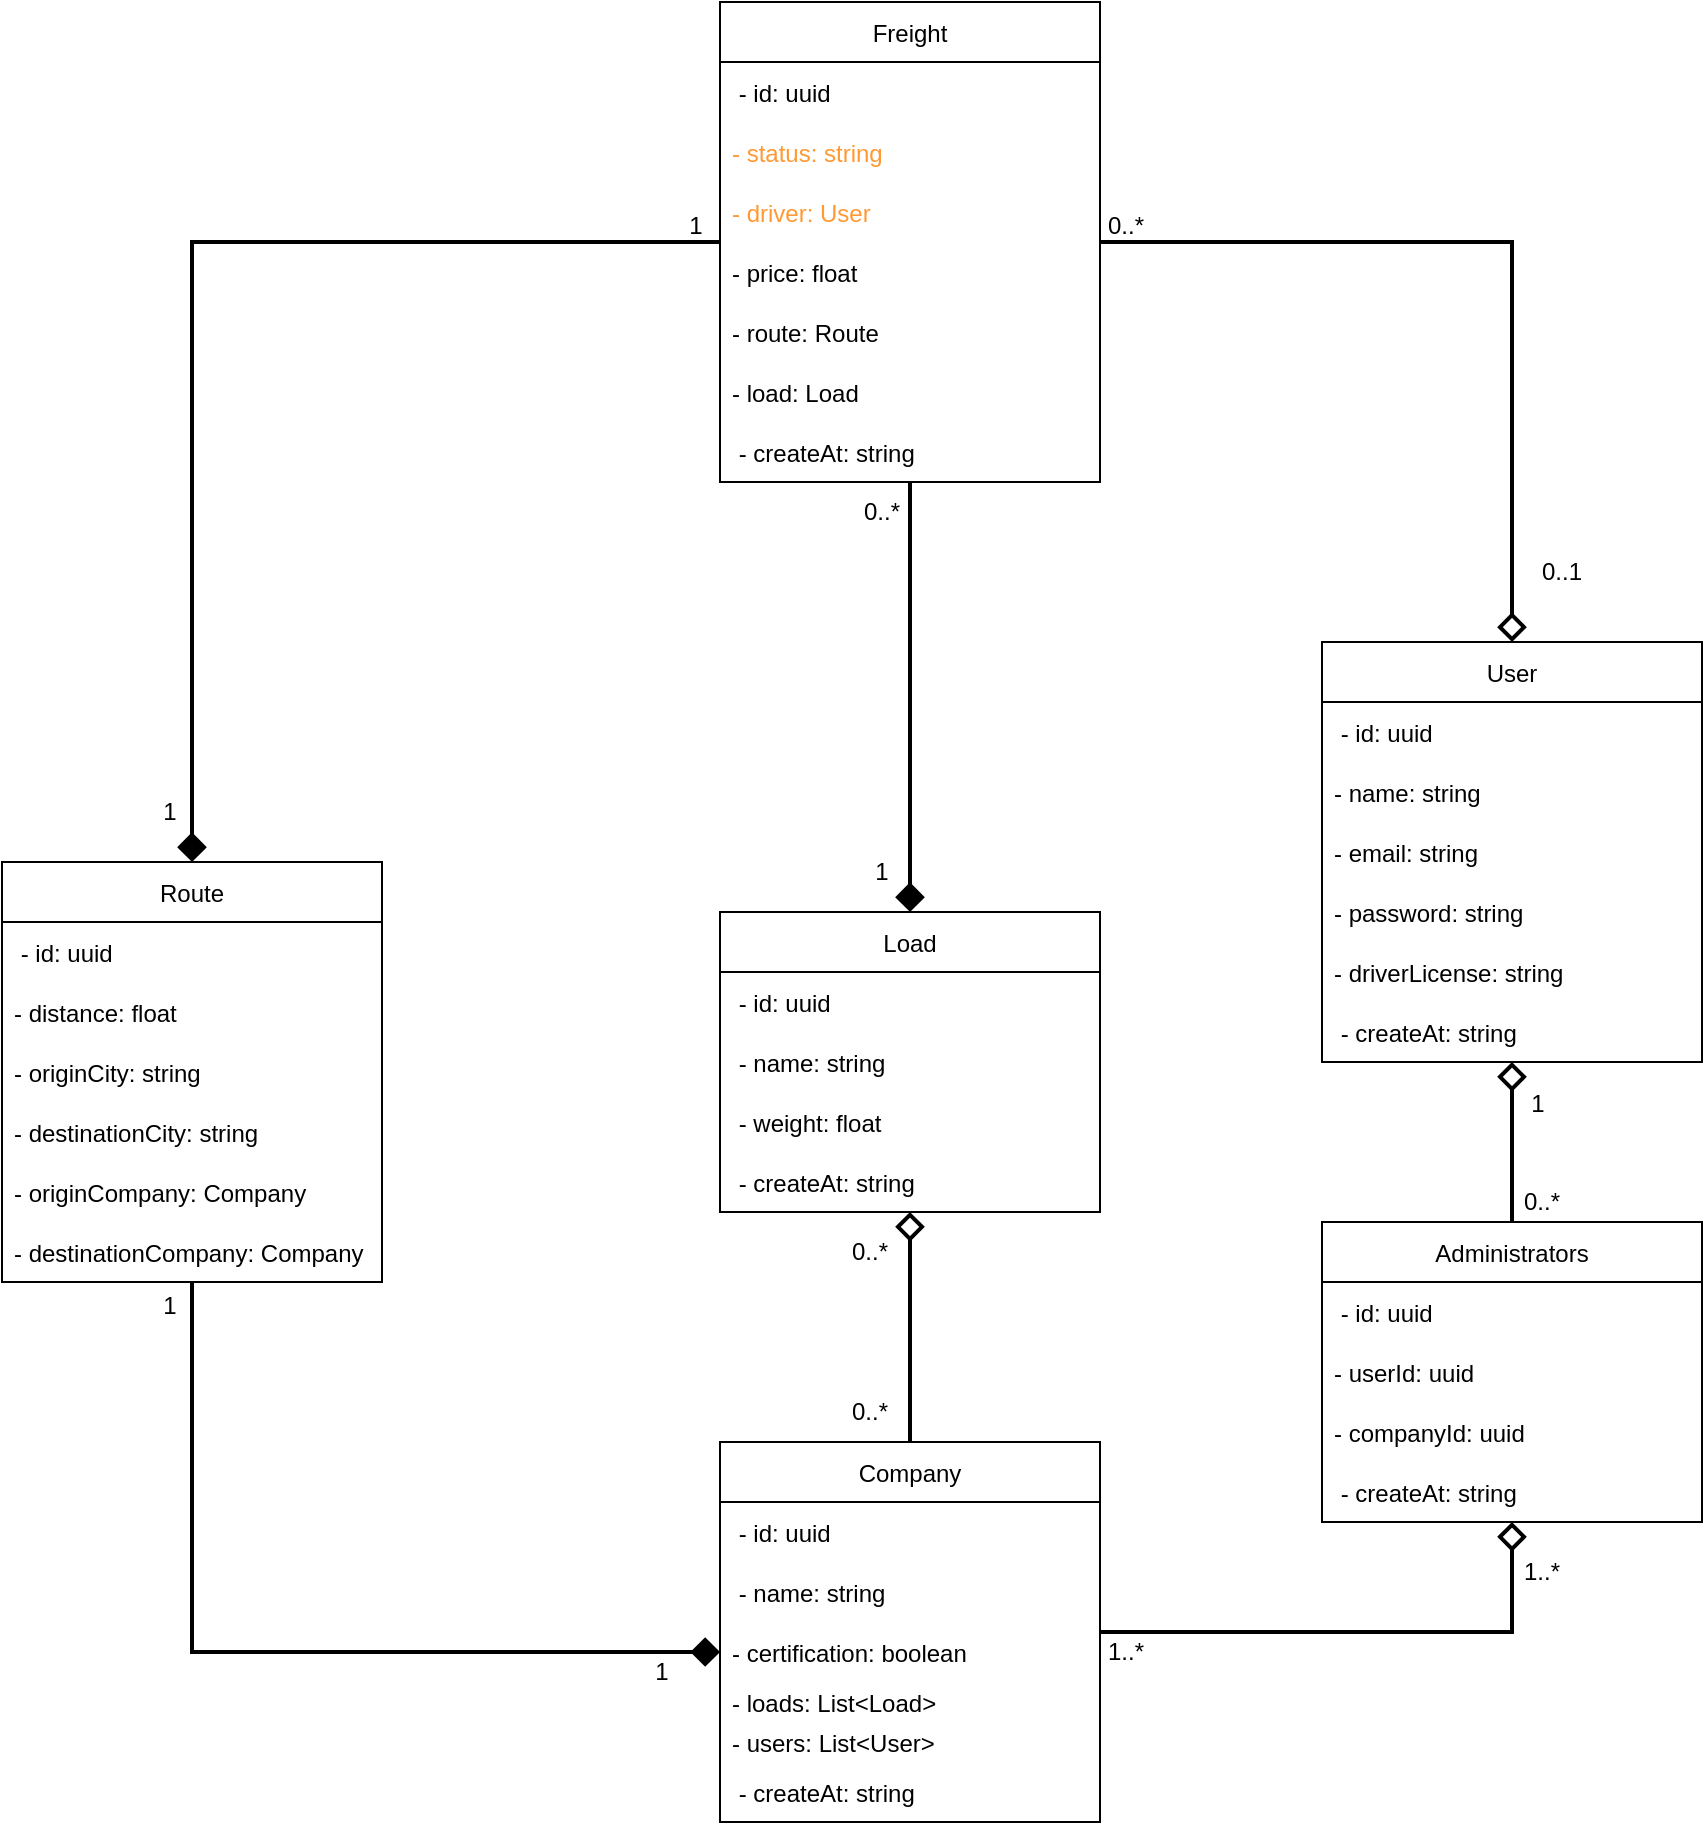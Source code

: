 <mxfile version="20.6.0" type="github" pages="2">
  <diagram id="M3pcUj_e8ZGcJJ1h0OU3" name="Diagrama de Clase">
    <mxGraphModel dx="1240" dy="1832" grid="1" gridSize="10" guides="1" tooltips="1" connect="1" arrows="1" fold="1" page="1" pageScale="1" pageWidth="827" pageHeight="1169" math="0" shadow="0">
      <root>
        <mxCell id="0" />
        <mxCell id="1" parent="0" />
        <mxCell id="J7uX0ePKhyvy9Pcrh8j1-12" style="edgeStyle=orthogonalEdgeStyle;rounded=0;orthogonalLoop=1;jettySize=auto;html=1;strokeWidth=2;fontColor=#FF9933;endArrow=diamond;endFill=0;endSize=10;" edge="1" parent="1" source="F2yfCua-x1HgIKLivBN5-6" target="F2yfCua-x1HgIKLivBN5-24">
          <mxGeometry relative="1" as="geometry" />
        </mxCell>
        <mxCell id="J7uX0ePKhyvy9Pcrh8j1-17" style="edgeStyle=orthogonalEdgeStyle;rounded=0;orthogonalLoop=1;jettySize=auto;html=1;strokeWidth=2;fontColor=#FF9933;endArrow=diamond;endFill=0;endSize=10;" edge="1" parent="1" source="F2yfCua-x1HgIKLivBN5-6" target="J7uX0ePKhyvy9Pcrh8j1-24">
          <mxGeometry relative="1" as="geometry">
            <Array as="points">
              <mxPoint x="1085" y="555" />
            </Array>
          </mxGeometry>
        </mxCell>
        <mxCell id="F2yfCua-x1HgIKLivBN5-6" value="Company" style="swimlane;fontStyle=0;childLayout=stackLayout;horizontal=1;startSize=30;horizontalStack=0;resizeParent=1;resizeParentMax=0;resizeLast=0;collapsible=1;marginBottom=0;" parent="1" vertex="1">
          <mxGeometry x="689" y="460" width="190" height="190" as="geometry" />
        </mxCell>
        <mxCell id="F2yfCua-x1HgIKLivBN5-7" value=" - id: uuid" style="text;strokeColor=none;fillColor=none;align=left;verticalAlign=middle;spacingLeft=4;spacingRight=4;overflow=hidden;points=[[0,0.5],[1,0.5]];portConstraint=eastwest;rotatable=0;" parent="F2yfCua-x1HgIKLivBN5-6" vertex="1">
          <mxGeometry y="30" width="190" height="30" as="geometry" />
        </mxCell>
        <mxCell id="ld96d70Gmt-_mfUiLXAM-1" value=" - name: string" style="text;strokeColor=none;fillColor=none;align=left;verticalAlign=middle;spacingLeft=4;spacingRight=4;overflow=hidden;points=[[0,0.5],[1,0.5]];portConstraint=eastwest;rotatable=0;" parent="F2yfCua-x1HgIKLivBN5-6" vertex="1">
          <mxGeometry y="60" width="190" height="30" as="geometry" />
        </mxCell>
        <mxCell id="F2yfCua-x1HgIKLivBN5-8" value="- certification: boolean" style="text;strokeColor=none;fillColor=none;align=left;verticalAlign=middle;spacingLeft=4;spacingRight=4;overflow=hidden;points=[[0,0.5],[1,0.5]];portConstraint=eastwest;rotatable=0;" parent="F2yfCua-x1HgIKLivBN5-6" vertex="1">
          <mxGeometry y="90" width="190" height="30" as="geometry" />
        </mxCell>
        <mxCell id="ld96d70Gmt-_mfUiLXAM-87" value="- loads: List&lt;Load&gt;" style="text;strokeColor=none;fillColor=none;align=left;verticalAlign=middle;spacingLeft=4;spacingRight=4;overflow=hidden;points=[[0,0.5],[1,0.5]];portConstraint=eastwest;rotatable=0;" parent="F2yfCua-x1HgIKLivBN5-6" vertex="1">
          <mxGeometry y="120" width="190" height="20" as="geometry" />
        </mxCell>
        <mxCell id="J7uX0ePKhyvy9Pcrh8j1-10" value="- users: List&lt;User&gt;" style="text;strokeColor=none;fillColor=none;align=left;verticalAlign=middle;spacingLeft=4;spacingRight=4;overflow=hidden;points=[[0,0.5],[1,0.5]];portConstraint=eastwest;rotatable=0;" vertex="1" parent="F2yfCua-x1HgIKLivBN5-6">
          <mxGeometry y="140" width="190" height="20" as="geometry" />
        </mxCell>
        <mxCell id="pTG3mIIrtEYWrlTueh43-6" value=" - createAt: string" style="text;strokeColor=none;fillColor=none;align=left;verticalAlign=middle;spacingLeft=4;spacingRight=4;overflow=hidden;points=[[0,0.5],[1,0.5]];portConstraint=eastwest;rotatable=0;" parent="F2yfCua-x1HgIKLivBN5-6" vertex="1">
          <mxGeometry y="160" width="190" height="30" as="geometry" />
        </mxCell>
        <mxCell id="F2yfCua-x1HgIKLivBN5-24" value="Load" style="swimlane;fontStyle=0;childLayout=stackLayout;horizontal=1;startSize=30;horizontalStack=0;resizeParent=1;resizeParentMax=0;resizeLast=0;collapsible=1;marginBottom=0;" parent="1" vertex="1">
          <mxGeometry x="689" y="195" width="190" height="150" as="geometry" />
        </mxCell>
        <mxCell id="ld96d70Gmt-_mfUiLXAM-4" value=" - id: uuid" style="text;strokeColor=none;fillColor=none;align=left;verticalAlign=middle;spacingLeft=4;spacingRight=4;overflow=hidden;points=[[0,0.5],[1,0.5]];portConstraint=eastwest;rotatable=0;" parent="F2yfCua-x1HgIKLivBN5-24" vertex="1">
          <mxGeometry y="30" width="190" height="30" as="geometry" />
        </mxCell>
        <mxCell id="F2yfCua-x1HgIKLivBN5-72" value=" - name: string" style="text;strokeColor=none;fillColor=none;align=left;verticalAlign=middle;spacingLeft=4;spacingRight=4;overflow=hidden;points=[[0,0.5],[1,0.5]];portConstraint=eastwest;rotatable=0;" parent="F2yfCua-x1HgIKLivBN5-24" vertex="1">
          <mxGeometry y="60" width="190" height="30" as="geometry" />
        </mxCell>
        <mxCell id="SRt64cAYokg9fVg4joZT-1" value=" - weight: float" style="text;strokeColor=none;fillColor=none;align=left;verticalAlign=middle;spacingLeft=4;spacingRight=4;overflow=hidden;points=[[0,0.5],[1,0.5]];portConstraint=eastwest;rotatable=0;" parent="F2yfCua-x1HgIKLivBN5-24" vertex="1">
          <mxGeometry y="90" width="190" height="30" as="geometry" />
        </mxCell>
        <mxCell id="pTG3mIIrtEYWrlTueh43-5" value=" - createAt: string" style="text;strokeColor=none;fillColor=none;align=left;verticalAlign=middle;spacingLeft=4;spacingRight=4;overflow=hidden;points=[[0,0.5],[1,0.5]];portConstraint=eastwest;rotatable=0;" parent="F2yfCua-x1HgIKLivBN5-24" vertex="1">
          <mxGeometry y="120" width="190" height="30" as="geometry" />
        </mxCell>
        <mxCell id="J7uX0ePKhyvy9Pcrh8j1-13" style="edgeStyle=orthogonalEdgeStyle;rounded=0;orthogonalLoop=1;jettySize=auto;html=1;strokeWidth=2;fontColor=#FF9933;endArrow=diamond;endFill=1;endSize=10;" edge="1" parent="1" source="F2yfCua-x1HgIKLivBN5-39" target="F2yfCua-x1HgIKLivBN5-24">
          <mxGeometry relative="1" as="geometry" />
        </mxCell>
        <mxCell id="J7uX0ePKhyvy9Pcrh8j1-14" style="edgeStyle=orthogonalEdgeStyle;rounded=0;orthogonalLoop=1;jettySize=auto;html=1;strokeWidth=2;fontColor=#FF9933;endArrow=diamond;endFill=1;endSize=10;" edge="1" parent="1" source="F2yfCua-x1HgIKLivBN5-39" target="F2yfCua-x1HgIKLivBN5-77">
          <mxGeometry relative="1" as="geometry" />
        </mxCell>
        <mxCell id="J7uX0ePKhyvy9Pcrh8j1-16" style="edgeStyle=orthogonalEdgeStyle;rounded=0;orthogonalLoop=1;jettySize=auto;html=1;strokeWidth=2;fontColor=#FF9933;endArrow=diamond;endFill=0;endSize=10;" edge="1" parent="1" source="F2yfCua-x1HgIKLivBN5-39" target="HdKlytza_GGiQgGaJUvl-12">
          <mxGeometry relative="1" as="geometry" />
        </mxCell>
        <mxCell id="F2yfCua-x1HgIKLivBN5-39" value="Freight" style="swimlane;fontStyle=0;childLayout=stackLayout;horizontal=1;startSize=30;horizontalStack=0;resizeParent=1;resizeParentMax=0;resizeLast=0;collapsible=1;marginBottom=0;" parent="1" vertex="1">
          <mxGeometry x="689" y="-260" width="190" height="240" as="geometry" />
        </mxCell>
        <mxCell id="ld96d70Gmt-_mfUiLXAM-5" value=" - id: uuid" style="text;strokeColor=none;fillColor=none;align=left;verticalAlign=middle;spacingLeft=4;spacingRight=4;overflow=hidden;points=[[0,0.5],[1,0.5]];portConstraint=eastwest;rotatable=0;" parent="F2yfCua-x1HgIKLivBN5-39" vertex="1">
          <mxGeometry y="30" width="190" height="30" as="geometry" />
        </mxCell>
        <mxCell id="HdKlytza_GGiQgGaJUvl-10" value="- status: string" style="text;strokeColor=none;fillColor=none;align=left;verticalAlign=middle;spacingLeft=4;spacingRight=4;overflow=hidden;points=[[0,0.5],[1,0.5]];portConstraint=eastwest;rotatable=0;labelBackgroundColor=none;fontColor=#FF9933;" parent="F2yfCua-x1HgIKLivBN5-39" vertex="1">
          <mxGeometry y="60" width="190" height="30" as="geometry" />
        </mxCell>
        <mxCell id="HdKlytza_GGiQgGaJUvl-15" value="- driver: User" style="text;strokeColor=none;fillColor=none;align=left;verticalAlign=middle;spacingLeft=4;spacingRight=4;overflow=hidden;points=[[0,0.5],[1,0.5]];portConstraint=eastwest;rotatable=0;fontColor=#FF9933;" parent="F2yfCua-x1HgIKLivBN5-39" vertex="1">
          <mxGeometry y="90" width="190" height="30" as="geometry" />
        </mxCell>
        <mxCell id="HdKlytza_GGiQgGaJUvl-16" value="- price: float" style="text;strokeColor=none;fillColor=none;align=left;verticalAlign=middle;spacingLeft=4;spacingRight=4;overflow=hidden;points=[[0,0.5],[1,0.5]];portConstraint=eastwest;rotatable=0;" parent="F2yfCua-x1HgIKLivBN5-39" vertex="1">
          <mxGeometry y="120" width="190" height="30" as="geometry" />
        </mxCell>
        <mxCell id="F2yfCua-x1HgIKLivBN5-60" value="- route: Route" style="text;strokeColor=none;fillColor=none;align=left;verticalAlign=middle;spacingLeft=4;spacingRight=4;overflow=hidden;points=[[0,0.5],[1,0.5]];portConstraint=eastwest;rotatable=0;" parent="F2yfCua-x1HgIKLivBN5-39" vertex="1">
          <mxGeometry y="150" width="190" height="30" as="geometry" />
        </mxCell>
        <mxCell id="HdKlytza_GGiQgGaJUvl-18" value="- load: Load" style="text;strokeColor=none;fillColor=none;align=left;verticalAlign=middle;spacingLeft=4;spacingRight=4;overflow=hidden;points=[[0,0.5],[1,0.5]];portConstraint=eastwest;rotatable=0;" parent="F2yfCua-x1HgIKLivBN5-39" vertex="1">
          <mxGeometry y="180" width="190" height="30" as="geometry" />
        </mxCell>
        <mxCell id="ld96d70Gmt-_mfUiLXAM-8" value=" - createAt: string" style="text;strokeColor=none;fillColor=none;align=left;verticalAlign=middle;spacingLeft=4;spacingRight=4;overflow=hidden;points=[[0,0.5],[1,0.5]];portConstraint=eastwest;rotatable=0;" parent="F2yfCua-x1HgIKLivBN5-39" vertex="1">
          <mxGeometry y="210" width="190" height="30" as="geometry" />
        </mxCell>
        <mxCell id="J7uX0ePKhyvy9Pcrh8j1-15" style="edgeStyle=orthogonalEdgeStyle;rounded=0;orthogonalLoop=1;jettySize=auto;html=1;entryX=0;entryY=0.5;entryDx=0;entryDy=0;strokeWidth=2;fontColor=#FF9933;endArrow=diamond;endFill=1;endSize=10;" edge="1" parent="1" source="F2yfCua-x1HgIKLivBN5-77" target="F2yfCua-x1HgIKLivBN5-8">
          <mxGeometry relative="1" as="geometry" />
        </mxCell>
        <mxCell id="F2yfCua-x1HgIKLivBN5-77" value="Route" style="swimlane;fontStyle=0;childLayout=stackLayout;horizontal=1;startSize=30;horizontalStack=0;resizeParent=1;resizeParentMax=0;resizeLast=0;collapsible=1;marginBottom=0;" parent="1" vertex="1">
          <mxGeometry x="330" y="170" width="190" height="210" as="geometry" />
        </mxCell>
        <mxCell id="ld96d70Gmt-_mfUiLXAM-3" value=" - id: uuid" style="text;strokeColor=none;fillColor=none;align=left;verticalAlign=middle;spacingLeft=4;spacingRight=4;overflow=hidden;points=[[0,0.5],[1,0.5]];portConstraint=eastwest;rotatable=0;" parent="F2yfCua-x1HgIKLivBN5-77" vertex="1">
          <mxGeometry y="30" width="190" height="30" as="geometry" />
        </mxCell>
        <mxCell id="CucOphMQl8QsdvXRG6Uy-3" value="- distance: float" style="text;strokeColor=none;fillColor=none;align=left;verticalAlign=middle;spacingLeft=4;spacingRight=4;overflow=hidden;points=[[0,0.5],[1,0.5]];portConstraint=eastwest;rotatable=0;" parent="F2yfCua-x1HgIKLivBN5-77" vertex="1">
          <mxGeometry y="60" width="190" height="30" as="geometry" />
        </mxCell>
        <mxCell id="F2yfCua-x1HgIKLivBN5-79" value="- originCity: string" style="text;strokeColor=none;fillColor=none;align=left;verticalAlign=middle;spacingLeft=4;spacingRight=4;overflow=hidden;points=[[0,0.5],[1,0.5]];portConstraint=eastwest;rotatable=0;" parent="F2yfCua-x1HgIKLivBN5-77" vertex="1">
          <mxGeometry y="90" width="190" height="30" as="geometry" />
        </mxCell>
        <mxCell id="F2yfCua-x1HgIKLivBN5-80" value="- destinationCity: string" style="text;strokeColor=none;fillColor=none;align=left;verticalAlign=middle;spacingLeft=4;spacingRight=4;overflow=hidden;points=[[0,0.5],[1,0.5]];portConstraint=eastwest;rotatable=0;" parent="F2yfCua-x1HgIKLivBN5-77" vertex="1">
          <mxGeometry y="120" width="190" height="30" as="geometry" />
        </mxCell>
        <mxCell id="F2yfCua-x1HgIKLivBN5-83" value="- originCompany: Company" style="text;strokeColor=none;fillColor=none;align=left;verticalAlign=middle;spacingLeft=4;spacingRight=4;overflow=hidden;points=[[0,0.5],[1,0.5]];portConstraint=eastwest;rotatable=0;" parent="F2yfCua-x1HgIKLivBN5-77" vertex="1">
          <mxGeometry y="150" width="190" height="30" as="geometry" />
        </mxCell>
        <mxCell id="F2yfCua-x1HgIKLivBN5-84" value="- destinationCompany: Company" style="text;strokeColor=none;fillColor=none;align=left;verticalAlign=middle;spacingLeft=4;spacingRight=4;overflow=hidden;points=[[0,0.5],[1,0.5]];portConstraint=eastwest;rotatable=0;" parent="F2yfCua-x1HgIKLivBN5-77" vertex="1">
          <mxGeometry y="180" width="190" height="30" as="geometry" />
        </mxCell>
        <mxCell id="HdKlytza_GGiQgGaJUvl-12" value="User" style="swimlane;fontStyle=0;childLayout=stackLayout;horizontal=1;startSize=30;horizontalStack=0;resizeParent=1;resizeParentMax=0;resizeLast=0;collapsible=1;marginBottom=0;" parent="1" vertex="1">
          <mxGeometry x="990" y="60" width="190" height="210" as="geometry" />
        </mxCell>
        <mxCell id="ld96d70Gmt-_mfUiLXAM-6" value=" - id: uuid" style="text;strokeColor=none;fillColor=none;align=left;verticalAlign=middle;spacingLeft=4;spacingRight=4;overflow=hidden;points=[[0,0.5],[1,0.5]];portConstraint=eastwest;rotatable=0;" parent="HdKlytza_GGiQgGaJUvl-12" vertex="1">
          <mxGeometry y="30" width="190" height="30" as="geometry" />
        </mxCell>
        <mxCell id="HdKlytza_GGiQgGaJUvl-13" value="- name: string" style="text;strokeColor=none;fillColor=none;align=left;verticalAlign=middle;spacingLeft=4;spacingRight=4;overflow=hidden;points=[[0,0.5],[1,0.5]];portConstraint=eastwest;rotatable=0;" parent="HdKlytza_GGiQgGaJUvl-12" vertex="1">
          <mxGeometry y="60" width="190" height="30" as="geometry" />
        </mxCell>
        <mxCell id="pTG3mIIrtEYWrlTueh43-2" value="- email: string" style="text;strokeColor=none;fillColor=none;align=left;verticalAlign=middle;spacingLeft=4;spacingRight=4;overflow=hidden;points=[[0,0.5],[1,0.5]];portConstraint=eastwest;rotatable=0;" parent="HdKlytza_GGiQgGaJUvl-12" vertex="1">
          <mxGeometry y="90" width="190" height="30" as="geometry" />
        </mxCell>
        <mxCell id="pTG3mIIrtEYWrlTueh43-3" value="- password: string" style="text;strokeColor=none;fillColor=none;align=left;verticalAlign=middle;spacingLeft=4;spacingRight=4;overflow=hidden;points=[[0,0.5],[1,0.5]];portConstraint=eastwest;rotatable=0;" parent="HdKlytza_GGiQgGaJUvl-12" vertex="1">
          <mxGeometry y="120" width="190" height="30" as="geometry" />
        </mxCell>
        <mxCell id="pTG3mIIrtEYWrlTueh43-4" value="- driverLicense: string" style="text;strokeColor=none;fillColor=none;align=left;verticalAlign=middle;spacingLeft=4;spacingRight=4;overflow=hidden;points=[[0,0.5],[1,0.5]];portConstraint=eastwest;rotatable=0;" parent="HdKlytza_GGiQgGaJUvl-12" vertex="1">
          <mxGeometry y="150" width="190" height="30" as="geometry" />
        </mxCell>
        <mxCell id="pTG3mIIrtEYWrlTueh43-1" value=" - createAt: string" style="text;strokeColor=none;fillColor=none;align=left;verticalAlign=middle;spacingLeft=4;spacingRight=4;overflow=hidden;points=[[0,0.5],[1,0.5]];portConstraint=eastwest;rotatable=0;" parent="HdKlytza_GGiQgGaJUvl-12" vertex="1">
          <mxGeometry y="180" width="190" height="30" as="geometry" />
        </mxCell>
        <mxCell id="HdKlytza_GGiQgGaJUvl-30" value="1" style="text;html=1;strokeColor=none;fillColor=none;align=center;verticalAlign=middle;whiteSpace=wrap;rounded=0;" parent="1" vertex="1">
          <mxGeometry x="667" y="-153" width="20" height="10" as="geometry" />
        </mxCell>
        <mxCell id="HdKlytza_GGiQgGaJUvl-34" value="0..1" style="text;html=1;strokeColor=none;fillColor=none;align=center;verticalAlign=middle;whiteSpace=wrap;rounded=0;" parent="1" vertex="1">
          <mxGeometry x="1100" y="20" width="20" height="10" as="geometry" />
        </mxCell>
        <mxCell id="HdKlytza_GGiQgGaJUvl-45" value="1" style="text;html=1;strokeColor=none;fillColor=none;align=center;verticalAlign=middle;whiteSpace=wrap;rounded=0;" parent="1" vertex="1">
          <mxGeometry x="760" y="170" width="20" height="10" as="geometry" />
        </mxCell>
        <mxCell id="HdKlytza_GGiQgGaJUvl-46" value="0..*" style="text;html=1;strokeColor=none;fillColor=none;align=center;verticalAlign=middle;whiteSpace=wrap;rounded=0;" parent="1" vertex="1">
          <mxGeometry x="760" y="-10" width="20" height="10" as="geometry" />
        </mxCell>
        <mxCell id="hMBWMICOuz-v4nyTVwGk-6" value="1" style="text;html=1;strokeColor=none;fillColor=none;align=center;verticalAlign=middle;whiteSpace=wrap;rounded=0;" parent="1" vertex="1">
          <mxGeometry x="650" y="570" width="20" height="10" as="geometry" />
        </mxCell>
        <mxCell id="hMBWMICOuz-v4nyTVwGk-7" value="1" style="text;html=1;strokeColor=none;fillColor=none;align=center;verticalAlign=middle;whiteSpace=wrap;rounded=0;" parent="1" vertex="1">
          <mxGeometry x="404" y="140" width="20" height="10" as="geometry" />
        </mxCell>
        <mxCell id="hMBWMICOuz-v4nyTVwGk-12" value="0..*" style="text;html=1;strokeColor=none;fillColor=none;align=center;verticalAlign=middle;whiteSpace=wrap;rounded=0;" parent="1" vertex="1">
          <mxGeometry x="754" y="360" width="20" height="10" as="geometry" />
        </mxCell>
        <mxCell id="hMBWMICOuz-v4nyTVwGk-13" value="0..*" style="text;html=1;strokeColor=none;fillColor=none;align=center;verticalAlign=middle;whiteSpace=wrap;rounded=0;" parent="1" vertex="1">
          <mxGeometry x="754" y="440" width="20" height="10" as="geometry" />
        </mxCell>
        <mxCell id="J7uX0ePKhyvy9Pcrh8j1-18" value="1" style="text;html=1;strokeColor=none;fillColor=none;align=center;verticalAlign=middle;whiteSpace=wrap;rounded=0;" vertex="1" parent="1">
          <mxGeometry x="404" y="387" width="20" height="10" as="geometry" />
        </mxCell>
        <mxCell id="J7uX0ePKhyvy9Pcrh8j1-20" value="1..*" style="text;html=1;strokeColor=none;fillColor=none;align=center;verticalAlign=middle;whiteSpace=wrap;rounded=0;" vertex="1" parent="1">
          <mxGeometry x="882" y="560" width="20" height="10" as="geometry" />
        </mxCell>
        <mxCell id="J7uX0ePKhyvy9Pcrh8j1-21" value="0..*" style="text;html=1;strokeColor=none;fillColor=none;align=center;verticalAlign=middle;whiteSpace=wrap;rounded=0;" vertex="1" parent="1">
          <mxGeometry x="882" y="-153" width="20" height="10" as="geometry" />
        </mxCell>
        <mxCell id="J7uX0ePKhyvy9Pcrh8j1-32" style="edgeStyle=orthogonalEdgeStyle;rounded=0;orthogonalLoop=1;jettySize=auto;html=1;strokeWidth=2;fontColor=#FF9933;endArrow=diamond;endFill=0;endSize=10;" edge="1" parent="1" source="J7uX0ePKhyvy9Pcrh8j1-24" target="HdKlytza_GGiQgGaJUvl-12">
          <mxGeometry relative="1" as="geometry" />
        </mxCell>
        <mxCell id="J7uX0ePKhyvy9Pcrh8j1-24" value="Administrators" style="swimlane;fontStyle=0;childLayout=stackLayout;horizontal=1;startSize=30;horizontalStack=0;resizeParent=1;resizeParentMax=0;resizeLast=0;collapsible=1;marginBottom=0;" vertex="1" parent="1">
          <mxGeometry x="990" y="350" width="190" height="150" as="geometry" />
        </mxCell>
        <mxCell id="J7uX0ePKhyvy9Pcrh8j1-25" value=" - id: uuid" style="text;strokeColor=none;fillColor=none;align=left;verticalAlign=middle;spacingLeft=4;spacingRight=4;overflow=hidden;points=[[0,0.5],[1,0.5]];portConstraint=eastwest;rotatable=0;" vertex="1" parent="J7uX0ePKhyvy9Pcrh8j1-24">
          <mxGeometry y="30" width="190" height="30" as="geometry" />
        </mxCell>
        <mxCell id="J7uX0ePKhyvy9Pcrh8j1-26" value="- userId: uuid" style="text;strokeColor=none;fillColor=none;align=left;verticalAlign=middle;spacingLeft=4;spacingRight=4;overflow=hidden;points=[[0,0.5],[1,0.5]];portConstraint=eastwest;rotatable=0;" vertex="1" parent="J7uX0ePKhyvy9Pcrh8j1-24">
          <mxGeometry y="60" width="190" height="30" as="geometry" />
        </mxCell>
        <mxCell id="J7uX0ePKhyvy9Pcrh8j1-27" value="- companyId: uuid" style="text;strokeColor=none;fillColor=none;align=left;verticalAlign=middle;spacingLeft=4;spacingRight=4;overflow=hidden;points=[[0,0.5],[1,0.5]];portConstraint=eastwest;rotatable=0;" vertex="1" parent="J7uX0ePKhyvy9Pcrh8j1-24">
          <mxGeometry y="90" width="190" height="30" as="geometry" />
        </mxCell>
        <mxCell id="J7uX0ePKhyvy9Pcrh8j1-30" value=" - createAt: string" style="text;strokeColor=none;fillColor=none;align=left;verticalAlign=middle;spacingLeft=4;spacingRight=4;overflow=hidden;points=[[0,0.5],[1,0.5]];portConstraint=eastwest;rotatable=0;" vertex="1" parent="J7uX0ePKhyvy9Pcrh8j1-24">
          <mxGeometry y="120" width="190" height="30" as="geometry" />
        </mxCell>
        <mxCell id="J7uX0ePKhyvy9Pcrh8j1-31" value="1..*" style="text;html=1;strokeColor=none;fillColor=none;align=center;verticalAlign=middle;whiteSpace=wrap;rounded=0;" vertex="1" parent="1">
          <mxGeometry x="1090" y="520" width="20" height="10" as="geometry" />
        </mxCell>
        <mxCell id="J7uX0ePKhyvy9Pcrh8j1-35" value="0..*" style="text;html=1;strokeColor=none;fillColor=none;align=center;verticalAlign=middle;whiteSpace=wrap;rounded=0;" vertex="1" parent="1">
          <mxGeometry x="1090" y="335" width="20" height="10" as="geometry" />
        </mxCell>
        <mxCell id="J7uX0ePKhyvy9Pcrh8j1-36" value="1" style="text;html=1;strokeColor=none;fillColor=none;align=center;verticalAlign=middle;whiteSpace=wrap;rounded=0;" vertex="1" parent="1">
          <mxGeometry x="1088" y="286" width="20" height="10" as="geometry" />
        </mxCell>
      </root>
    </mxGraphModel>
  </diagram>
  <diagram id="1bz0O799h8V0yVq-FYLp" name="Diagrama de Casos de Uso">
    <mxGraphModel dx="1578" dy="844" grid="1" gridSize="10" guides="1" tooltips="1" connect="1" arrows="1" fold="1" page="1" pageScale="1" pageWidth="827" pageHeight="1169" math="0" shadow="0">
      <root>
        <mxCell id="0" />
        <mxCell id="1" parent="0" />
        <mxCell id="QoGKlaLHUCBEnwmlQGfR-20" style="edgeStyle=orthogonalEdgeStyle;curved=1;rounded=0;orthogonalLoop=1;jettySize=auto;html=1;entryX=0.5;entryY=1;entryDx=0;entryDy=0;strokeWidth=1;" edge="1" parent="1" source="QoGKlaLHUCBEnwmlQGfR-1" target="QoGKlaLHUCBEnwmlQGfR-5">
          <mxGeometry relative="1" as="geometry" />
        </mxCell>
        <mxCell id="QoGKlaLHUCBEnwmlQGfR-21" style="edgeStyle=orthogonalEdgeStyle;curved=1;rounded=0;orthogonalLoop=1;jettySize=auto;html=1;entryX=0.5;entryY=1;entryDx=0;entryDy=0;strokeWidth=1;" edge="1" parent="1" source="QoGKlaLHUCBEnwmlQGfR-1" target="QoGKlaLHUCBEnwmlQGfR-4">
          <mxGeometry relative="1" as="geometry" />
        </mxCell>
        <mxCell id="QoGKlaLHUCBEnwmlQGfR-22" style="edgeStyle=orthogonalEdgeStyle;curved=1;rounded=0;orthogonalLoop=1;jettySize=auto;html=1;entryX=0.5;entryY=1;entryDx=0;entryDy=0;strokeWidth=1;" edge="1" parent="1" source="QoGKlaLHUCBEnwmlQGfR-1" target="QoGKlaLHUCBEnwmlQGfR-7">
          <mxGeometry relative="1" as="geometry" />
        </mxCell>
        <mxCell id="QoGKlaLHUCBEnwmlQGfR-23" style="edgeStyle=orthogonalEdgeStyle;curved=1;rounded=0;orthogonalLoop=1;jettySize=auto;html=1;entryX=0.5;entryY=1;entryDx=0;entryDy=0;strokeWidth=1;" edge="1" parent="1" source="QoGKlaLHUCBEnwmlQGfR-1" target="QoGKlaLHUCBEnwmlQGfR-6">
          <mxGeometry relative="1" as="geometry" />
        </mxCell>
        <mxCell id="QoGKlaLHUCBEnwmlQGfR-24" style="edgeStyle=orthogonalEdgeStyle;curved=1;rounded=0;orthogonalLoop=1;jettySize=auto;html=1;strokeWidth=1;" edge="1" parent="1" source="QoGKlaLHUCBEnwmlQGfR-1" target="QoGKlaLHUCBEnwmlQGfR-9">
          <mxGeometry relative="1" as="geometry" />
        </mxCell>
        <mxCell id="QoGKlaLHUCBEnwmlQGfR-1" value="Empresa" style="shape=umlActor;verticalLabelPosition=bottom;verticalAlign=top;html=1;outlineConnect=0;" vertex="1" parent="1">
          <mxGeometry x="398" y="740" width="30" height="60" as="geometry" />
        </mxCell>
        <mxCell id="R5DaQg2-dEpTNpGCotOX-2" style="edgeStyle=orthogonalEdgeStyle;curved=1;rounded=0;orthogonalLoop=1;jettySize=auto;html=1;entryX=0.5;entryY=0;entryDx=0;entryDy=0;strokeWidth=1;" edge="1" parent="1" source="QoGKlaLHUCBEnwmlQGfR-2" target="QoGKlaLHUCBEnwmlQGfR-9">
          <mxGeometry relative="1" as="geometry" />
        </mxCell>
        <mxCell id="R5DaQg2-dEpTNpGCotOX-4" style="edgeStyle=orthogonalEdgeStyle;curved=1;rounded=0;orthogonalLoop=1;jettySize=auto;html=1;entryX=1;entryY=0.5;entryDx=0;entryDy=0;strokeWidth=1;" edge="1" parent="1" source="QoGKlaLHUCBEnwmlQGfR-2" target="QoGKlaLHUCBEnwmlQGfR-8">
          <mxGeometry relative="1" as="geometry" />
        </mxCell>
        <mxCell id="R5DaQg2-dEpTNpGCotOX-6" style="edgeStyle=orthogonalEdgeStyle;curved=1;rounded=0;orthogonalLoop=1;jettySize=auto;html=1;entryX=0;entryY=0.5;entryDx=0;entryDy=0;strokeWidth=1;" edge="1" parent="1" source="QoGKlaLHUCBEnwmlQGfR-2" target="R5DaQg2-dEpTNpGCotOX-5">
          <mxGeometry relative="1" as="geometry" />
        </mxCell>
        <mxCell id="R5DaQg2-dEpTNpGCotOX-7" value="" style="edgeStyle=orthogonalEdgeStyle;curved=1;rounded=0;orthogonalLoop=1;jettySize=auto;html=1;strokeWidth=1;" edge="1" parent="1" source="QoGKlaLHUCBEnwmlQGfR-2" target="QoGKlaLHUCBEnwmlQGfR-9">
          <mxGeometry relative="1" as="geometry" />
        </mxCell>
        <mxCell id="QoGKlaLHUCBEnwmlQGfR-2" value="Motorista" style="shape=umlActor;verticalLabelPosition=top;verticalAlign=bottom;html=1;outlineConnect=0;direction=east;horizontal=1;labelPosition=center;align=center;" vertex="1" parent="1">
          <mxGeometry x="398" y="210" width="30" height="60" as="geometry" />
        </mxCell>
        <mxCell id="QoGKlaLHUCBEnwmlQGfR-26" style="edgeStyle=orthogonalEdgeStyle;curved=1;rounded=0;orthogonalLoop=1;jettySize=auto;html=1;entryX=1;entryY=0.5;entryDx=0;entryDy=0;strokeWidth=1;dashed=1;" edge="1" parent="1" source="QoGKlaLHUCBEnwmlQGfR-4" target="QoGKlaLHUCBEnwmlQGfR-9">
          <mxGeometry relative="1" as="geometry">
            <Array as="points">
              <mxPoint x="704" y="410" />
            </Array>
          </mxGeometry>
        </mxCell>
        <mxCell id="QoGKlaLHUCBEnwmlQGfR-27" value="&amp;lt;&amp;lt;include&amp;gt;&amp;gt;" style="edgeLabel;html=1;align=center;verticalAlign=middle;resizable=0;points=[];" vertex="1" connectable="0" parent="QoGKlaLHUCBEnwmlQGfR-26">
          <mxGeometry x="-0.493" y="40" relative="1" as="geometry">
            <mxPoint as="offset" />
          </mxGeometry>
        </mxCell>
        <mxCell id="QoGKlaLHUCBEnwmlQGfR-4" value="Gerenciamento de Trabalho" style="ellipse;whiteSpace=wrap;html=1;" vertex="1" parent="1">
          <mxGeometry x="654" y="550" width="120" height="80" as="geometry" />
        </mxCell>
        <mxCell id="R5DaQg2-dEpTNpGCotOX-11" style="edgeStyle=orthogonalEdgeStyle;curved=1;rounded=0;orthogonalLoop=1;jettySize=auto;html=1;entryX=1;entryY=1;entryDx=0;entryDy=0;dashed=1;strokeWidth=1;" edge="1" parent="1" source="QoGKlaLHUCBEnwmlQGfR-5" target="QoGKlaLHUCBEnwmlQGfR-9">
          <mxGeometry relative="1" as="geometry">
            <Array as="points">
              <mxPoint x="550" y="490" />
              <mxPoint x="455" y="490" />
            </Array>
          </mxGeometry>
        </mxCell>
        <mxCell id="R5DaQg2-dEpTNpGCotOX-12" value="&amp;lt;&amp;lt;include&amp;gt;&amp;gt;" style="edgeLabel;html=1;align=center;verticalAlign=middle;resizable=0;points=[];" vertex="1" connectable="0" parent="R5DaQg2-dEpTNpGCotOX-11">
          <mxGeometry x="-0.074" y="1" relative="1" as="geometry">
            <mxPoint as="offset" />
          </mxGeometry>
        </mxCell>
        <mxCell id="QoGKlaLHUCBEnwmlQGfR-5" value="Gerenciamento de Frete" style="ellipse;whiteSpace=wrap;html=1;" vertex="1" parent="1">
          <mxGeometry x="494" y="550" width="120" height="80" as="geometry" />
        </mxCell>
        <mxCell id="QoGKlaLHUCBEnwmlQGfR-28" style="edgeStyle=orthogonalEdgeStyle;curved=1;rounded=0;orthogonalLoop=1;jettySize=auto;html=1;entryX=0;entryY=0.5;entryDx=0;entryDy=0;dashed=1;strokeWidth=1;" edge="1" parent="1" source="QoGKlaLHUCBEnwmlQGfR-6" target="QoGKlaLHUCBEnwmlQGfR-9">
          <mxGeometry relative="1" as="geometry">
            <Array as="points">
              <mxPoint x="114" y="410" />
            </Array>
          </mxGeometry>
        </mxCell>
        <mxCell id="QoGKlaLHUCBEnwmlQGfR-29" value="&amp;lt;&amp;lt;include&amp;gt;&amp;gt;" style="edgeLabel;html=1;align=center;verticalAlign=middle;resizable=0;points=[];" vertex="1" connectable="0" parent="QoGKlaLHUCBEnwmlQGfR-28">
          <mxGeometry x="0.19" y="-20" relative="1" as="geometry">
            <mxPoint as="offset" />
          </mxGeometry>
        </mxCell>
        <mxCell id="QoGKlaLHUCBEnwmlQGfR-6" value="&lt;div&gt;Gerenciamento de Carga&lt;/div&gt;" style="ellipse;whiteSpace=wrap;html=1;" vertex="1" parent="1">
          <mxGeometry x="54" y="540" width="120" height="80" as="geometry" />
        </mxCell>
        <mxCell id="QoGKlaLHUCBEnwmlQGfR-12" style="edgeStyle=orthogonalEdgeStyle;curved=1;rounded=0;orthogonalLoop=1;jettySize=auto;html=1;entryX=0;entryY=1;entryDx=0;entryDy=0;exitX=0.5;exitY=0;exitDx=0;exitDy=0;dashed=1;" edge="1" parent="1" source="QoGKlaLHUCBEnwmlQGfR-7" target="QoGKlaLHUCBEnwmlQGfR-9">
          <mxGeometry relative="1" as="geometry" />
        </mxCell>
        <mxCell id="QoGKlaLHUCBEnwmlQGfR-15" value="&amp;lt;&amp;lt;include&amp;gt;&amp;gt;" style="edgeLabel;html=1;align=center;verticalAlign=middle;resizable=0;points=[];" vertex="1" connectable="0" parent="QoGKlaLHUCBEnwmlQGfR-12">
          <mxGeometry x="0.045" y="2" relative="1" as="geometry">
            <mxPoint as="offset" />
          </mxGeometry>
        </mxCell>
        <mxCell id="QoGKlaLHUCBEnwmlQGfR-7" value="Manter Empresa" style="ellipse;whiteSpace=wrap;html=1;" vertex="1" parent="1">
          <mxGeometry x="214" y="550" width="120" height="80" as="geometry" />
        </mxCell>
        <mxCell id="R5DaQg2-dEpTNpGCotOX-3" style="edgeStyle=orthogonalEdgeStyle;curved=1;rounded=0;orthogonalLoop=1;jettySize=auto;html=1;entryX=0;entryY=0;entryDx=0;entryDy=0;dashed=1;strokeWidth=1;" edge="1" parent="1" source="QoGKlaLHUCBEnwmlQGfR-8" target="QoGKlaLHUCBEnwmlQGfR-9">
          <mxGeometry relative="1" as="geometry">
            <Array as="points">
              <mxPoint x="190" y="382" />
            </Array>
          </mxGeometry>
        </mxCell>
        <mxCell id="R5DaQg2-dEpTNpGCotOX-10" value="&amp;lt;&amp;lt;include&amp;gt;&amp;gt;" style="edgeLabel;html=1;align=center;verticalAlign=middle;resizable=0;points=[];" vertex="1" connectable="0" parent="R5DaQg2-dEpTNpGCotOX-3">
          <mxGeometry x="-0.579" y="25" relative="1" as="geometry">
            <mxPoint as="offset" />
          </mxGeometry>
        </mxCell>
        <mxCell id="QoGKlaLHUCBEnwmlQGfR-8" value="&lt;div&gt;Manter Motorista&lt;/div&gt;" style="ellipse;whiteSpace=wrap;html=1;" vertex="1" parent="1">
          <mxGeometry x="130" y="201" width="120" height="80" as="geometry" />
        </mxCell>
        <mxCell id="QoGKlaLHUCBEnwmlQGfR-9" value="&lt;div&gt;Efetuar login&lt;/div&gt;" style="ellipse;whiteSpace=wrap;html=1;" vertex="1" parent="1">
          <mxGeometry x="353" y="370" width="120" height="80" as="geometry" />
        </mxCell>
        <mxCell id="R5DaQg2-dEpTNpGCotOX-8" style="edgeStyle=orthogonalEdgeStyle;curved=1;rounded=0;orthogonalLoop=1;jettySize=auto;html=1;entryX=1;entryY=0;entryDx=0;entryDy=0;strokeWidth=1;dashed=1;" edge="1" parent="1" source="R5DaQg2-dEpTNpGCotOX-5" target="QoGKlaLHUCBEnwmlQGfR-9">
          <mxGeometry relative="1" as="geometry">
            <Array as="points">
              <mxPoint x="630" y="382" />
            </Array>
          </mxGeometry>
        </mxCell>
        <mxCell id="R5DaQg2-dEpTNpGCotOX-9" value="&amp;lt;&amp;lt;include&amp;gt;&amp;gt;" style="edgeLabel;html=1;align=center;verticalAlign=middle;resizable=0;points=[];" vertex="1" connectable="0" parent="R5DaQg2-dEpTNpGCotOX-8">
          <mxGeometry x="-0.497" y="-29" relative="1" as="geometry">
            <mxPoint as="offset" />
          </mxGeometry>
        </mxCell>
        <mxCell id="R5DaQg2-dEpTNpGCotOX-5" value="&lt;div&gt;Manter Frete&lt;/div&gt;" style="ellipse;whiteSpace=wrap;html=1;" vertex="1" parent="1">
          <mxGeometry x="570" y="199" width="120" height="80" as="geometry" />
        </mxCell>
      </root>
    </mxGraphModel>
  </diagram>
</mxfile>
